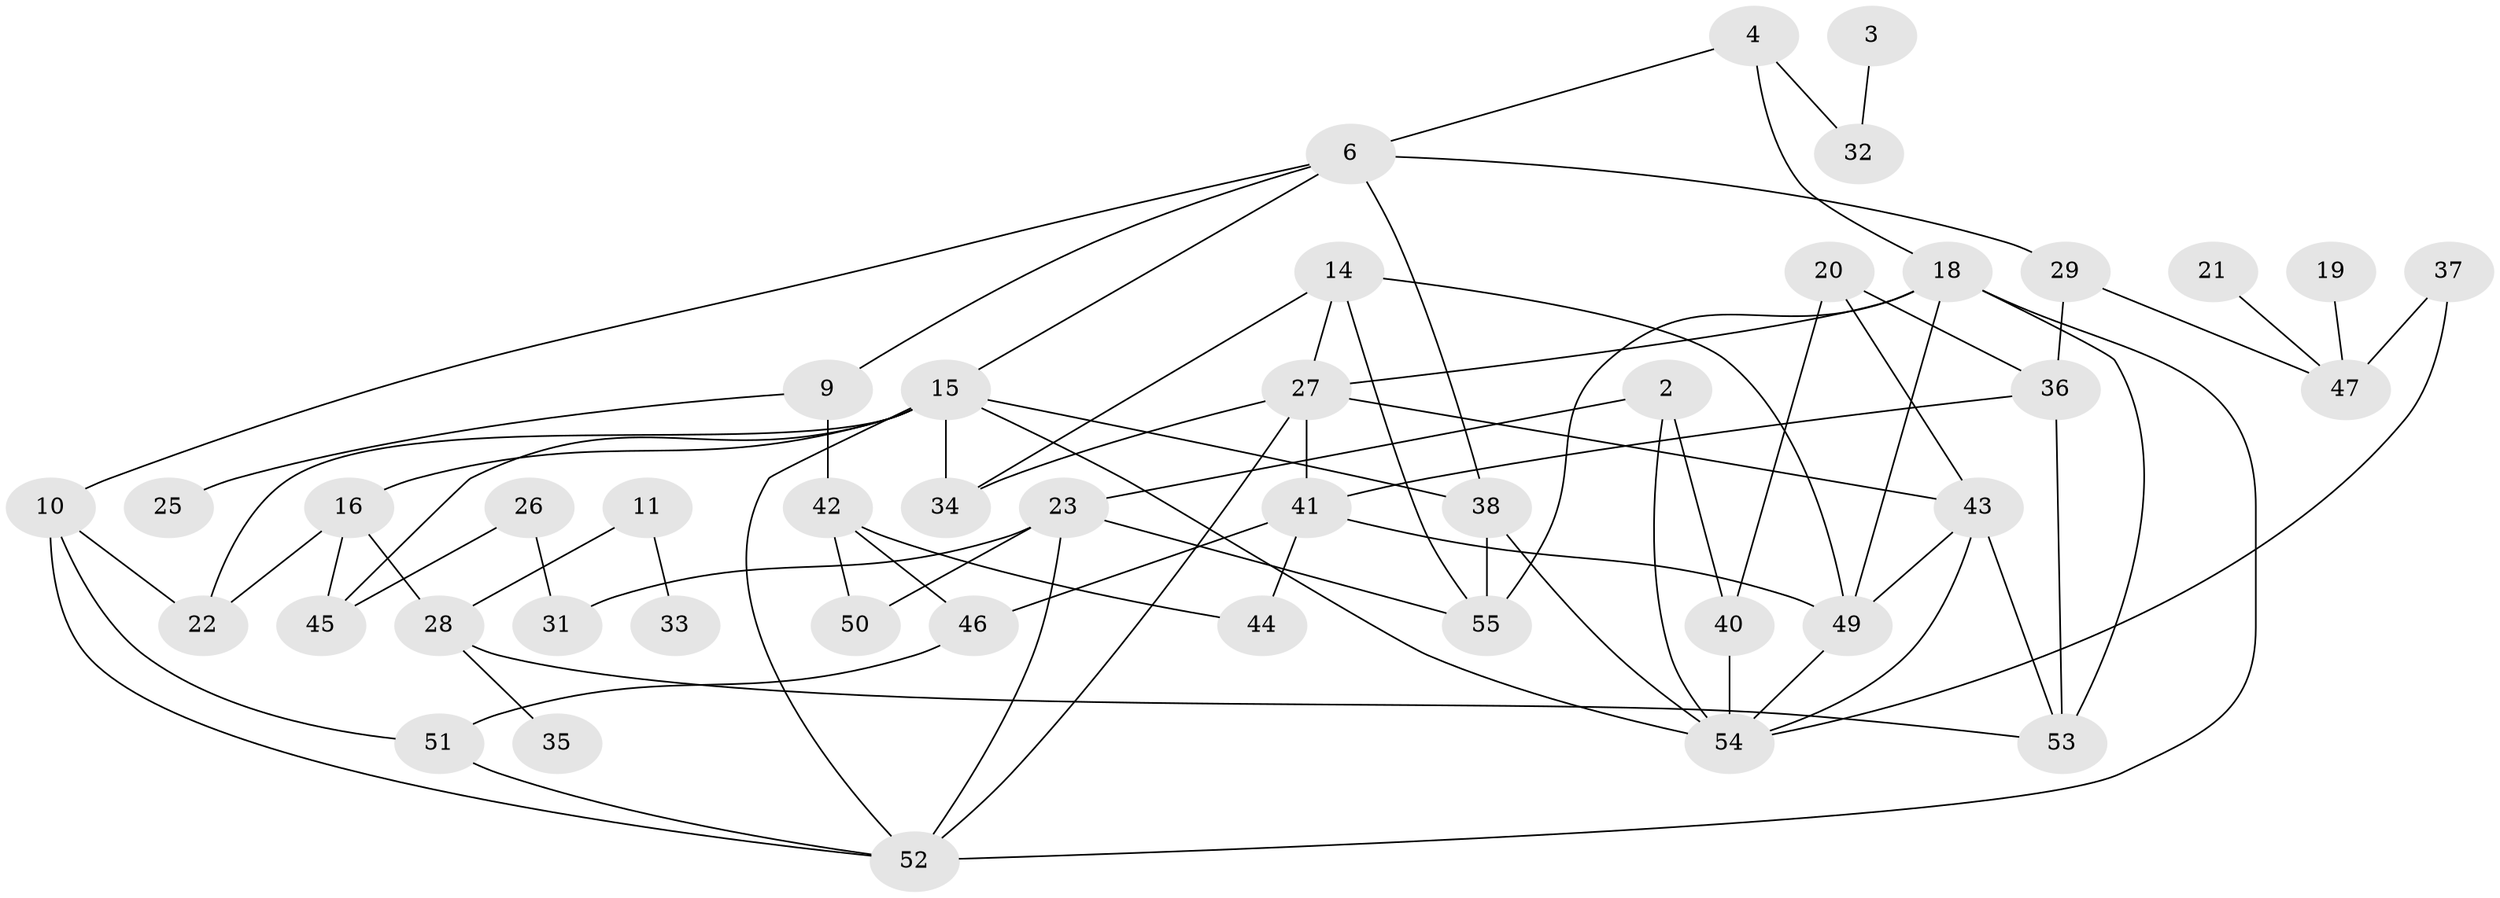 // original degree distribution, {3: 0.22522522522522523, 1: 0.21621621621621623, 2: 0.22522522522522523, 0: 0.09009009009009009, 4: 0.15315315315315314, 7: 0.009009009009009009, 5: 0.07207207207207207, 6: 0.009009009009009009}
// Generated by graph-tools (version 1.1) at 2025/00/03/09/25 03:00:53]
// undirected, 44 vertices, 76 edges
graph export_dot {
graph [start="1"]
  node [color=gray90,style=filled];
  2;
  3;
  4;
  6;
  9;
  10;
  11;
  14;
  15;
  16;
  18;
  19;
  20;
  21;
  22;
  23;
  25;
  26;
  27;
  28;
  29;
  31;
  32;
  33;
  34;
  35;
  36;
  37;
  38;
  40;
  41;
  42;
  43;
  44;
  45;
  46;
  47;
  49;
  50;
  51;
  52;
  53;
  54;
  55;
  2 -- 23 [weight=1.0];
  2 -- 40 [weight=1.0];
  2 -- 54 [weight=1.0];
  3 -- 32 [weight=1.0];
  4 -- 6 [weight=1.0];
  4 -- 18 [weight=1.0];
  4 -- 32 [weight=1.0];
  6 -- 9 [weight=1.0];
  6 -- 10 [weight=1.0];
  6 -- 15 [weight=1.0];
  6 -- 29 [weight=1.0];
  6 -- 38 [weight=1.0];
  9 -- 25 [weight=1.0];
  9 -- 42 [weight=1.0];
  10 -- 22 [weight=1.0];
  10 -- 51 [weight=1.0];
  10 -- 52 [weight=1.0];
  11 -- 28 [weight=1.0];
  11 -- 33 [weight=1.0];
  14 -- 27 [weight=1.0];
  14 -- 34 [weight=1.0];
  14 -- 49 [weight=1.0];
  14 -- 55 [weight=1.0];
  15 -- 16 [weight=1.0];
  15 -- 22 [weight=1.0];
  15 -- 34 [weight=1.0];
  15 -- 38 [weight=1.0];
  15 -- 45 [weight=1.0];
  15 -- 52 [weight=1.0];
  15 -- 54 [weight=1.0];
  16 -- 22 [weight=1.0];
  16 -- 28 [weight=1.0];
  16 -- 45 [weight=1.0];
  18 -- 27 [weight=1.0];
  18 -- 49 [weight=1.0];
  18 -- 52 [weight=1.0];
  18 -- 53 [weight=1.0];
  18 -- 55 [weight=1.0];
  19 -- 47 [weight=1.0];
  20 -- 36 [weight=1.0];
  20 -- 40 [weight=1.0];
  20 -- 43 [weight=1.0];
  21 -- 47 [weight=1.0];
  23 -- 31 [weight=1.0];
  23 -- 50 [weight=1.0];
  23 -- 52 [weight=1.0];
  23 -- 55 [weight=1.0];
  26 -- 31 [weight=1.0];
  26 -- 45 [weight=1.0];
  27 -- 34 [weight=1.0];
  27 -- 41 [weight=1.0];
  27 -- 43 [weight=1.0];
  27 -- 52 [weight=1.0];
  28 -- 35 [weight=1.0];
  28 -- 53 [weight=1.0];
  29 -- 36 [weight=1.0];
  29 -- 47 [weight=1.0];
  36 -- 41 [weight=1.0];
  36 -- 53 [weight=1.0];
  37 -- 47 [weight=1.0];
  37 -- 54 [weight=1.0];
  38 -- 54 [weight=1.0];
  38 -- 55 [weight=1.0];
  40 -- 54 [weight=2.0];
  41 -- 44 [weight=1.0];
  41 -- 46 [weight=1.0];
  41 -- 49 [weight=2.0];
  42 -- 44 [weight=1.0];
  42 -- 46 [weight=1.0];
  42 -- 50 [weight=1.0];
  43 -- 49 [weight=2.0];
  43 -- 53 [weight=1.0];
  43 -- 54 [weight=1.0];
  46 -- 51 [weight=1.0];
  49 -- 54 [weight=1.0];
  51 -- 52 [weight=1.0];
}
